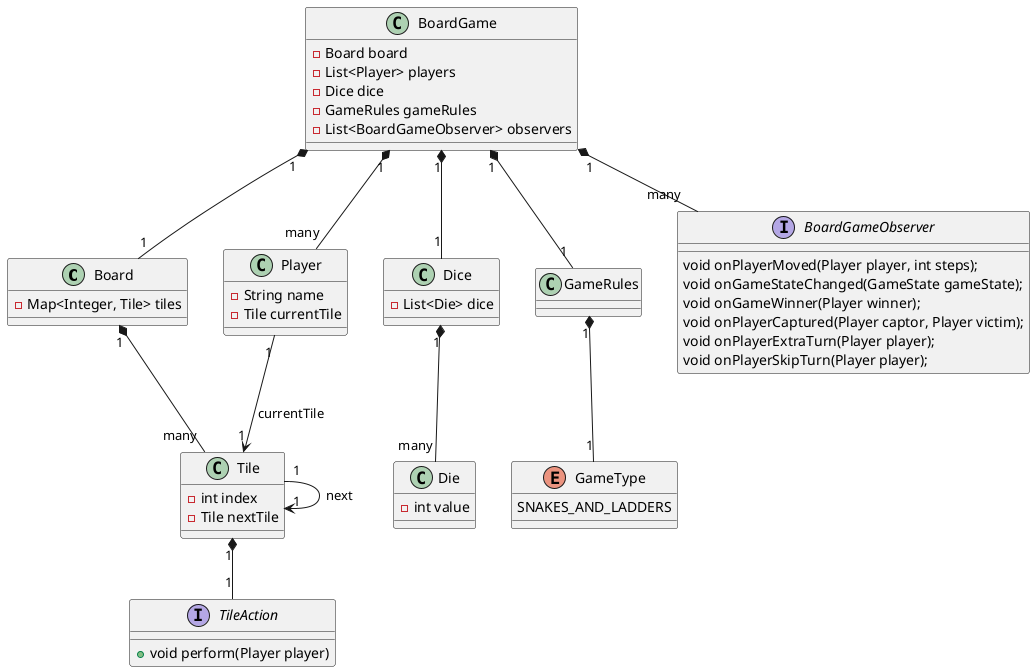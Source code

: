 @startuml
class Board {
    - Map<Integer, Tile> tiles
}

class Tile {
    - int index
    - Tile nextTile
}

class Player {
    - String name
    - Tile currentTile
}

class Dice {
    - List<Die> dice
}
@startuml
class Board {
    - Map<Integer, Tile> tiles
}

class Tile {
    - int index
    - Tile nextTile
}

class Player {
    - String name
    - Tile currentTile
}

class Dice {
    - List<Die> dice
}

class Die {
    - int value
}

interface TileAction {
    + void perform(Player player)
}

class BoardGame {
    - Board board
    - List<Player> players
    - Dice dice
    - GameRules gameRules
    - List<BoardGameObserver> observers
}

class GameRules {

}

interface BoardGameObserver {
    void onPlayerMoved(Player player, int steps);
    void onGameStateChanged(GameState gameState);
    void onGameWinner(Player winner);
    void onPlayerCaptured(Player captor, Player victim);
    void onPlayerExtraTurn(Player player);
    void onPlayerSkipTurn(Player player);
}

enum GameType {
    SNAKES_AND_LADDERS
}

Board "1" *-- "many" Tile
Tile "1" --> "1" Tile : next
Player "1" --> "1" Tile : currentTile
BoardGame "1" *-- "1" Board
BoardGame "1" *-- "many" Player
BoardGame "1" *-- "1" Dice
BoardGame "1" *-- "1" GameRules
BoardGame "1" *-- "many" BoardGameObserver
Dice "1" *-- "many" Die
Tile "1" *-- "1" TileAction
GameRules "1" *-- "1" GameType
@enduml
class Die {
    - int value
}

interface TileAction {
    + void perform(Player player)
}

class BoardGame {
    - Board board
    - List<Player> players
    - Dice dice
}

Board "1" *-- "many" Tile
Tile "1" --> "1" Tile : next
Player "1" --> "1" Tile : currentTile
BoardGame "1" *-- "1" Board
BoardGame "1" *-- "many" Player
BoardGame "1" *-- "1" Dice
Dice "1" *-- "many" Die
Tile "1" *-- "1" TileAction
@enduml
